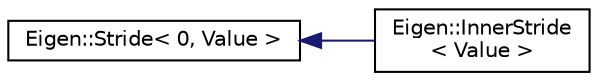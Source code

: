 digraph "Graphical Class Hierarchy"
{
  edge [fontname="Helvetica",fontsize="10",labelfontname="Helvetica",labelfontsize="10"];
  node [fontname="Helvetica",fontsize="10",shape=record];
  rankdir="LR";
  Node1 [label="Eigen::Stride\< 0, Value \>",height=0.2,width=0.4,color="black", fillcolor="white", style="filled",URL="$class_eigen_1_1_stride.html"];
  Node1 -> Node2 [dir="back",color="midnightblue",fontsize="10",style="solid",fontname="Helvetica"];
  Node2 [label="Eigen::InnerStride\l\< Value \>",height=0.2,width=0.4,color="black", fillcolor="white", style="filled",URL="$class_eigen_1_1_inner_stride.html",tooltip="Convenience specialization of Stride to specify only an inner stride See class Map for some examples..."];
}
